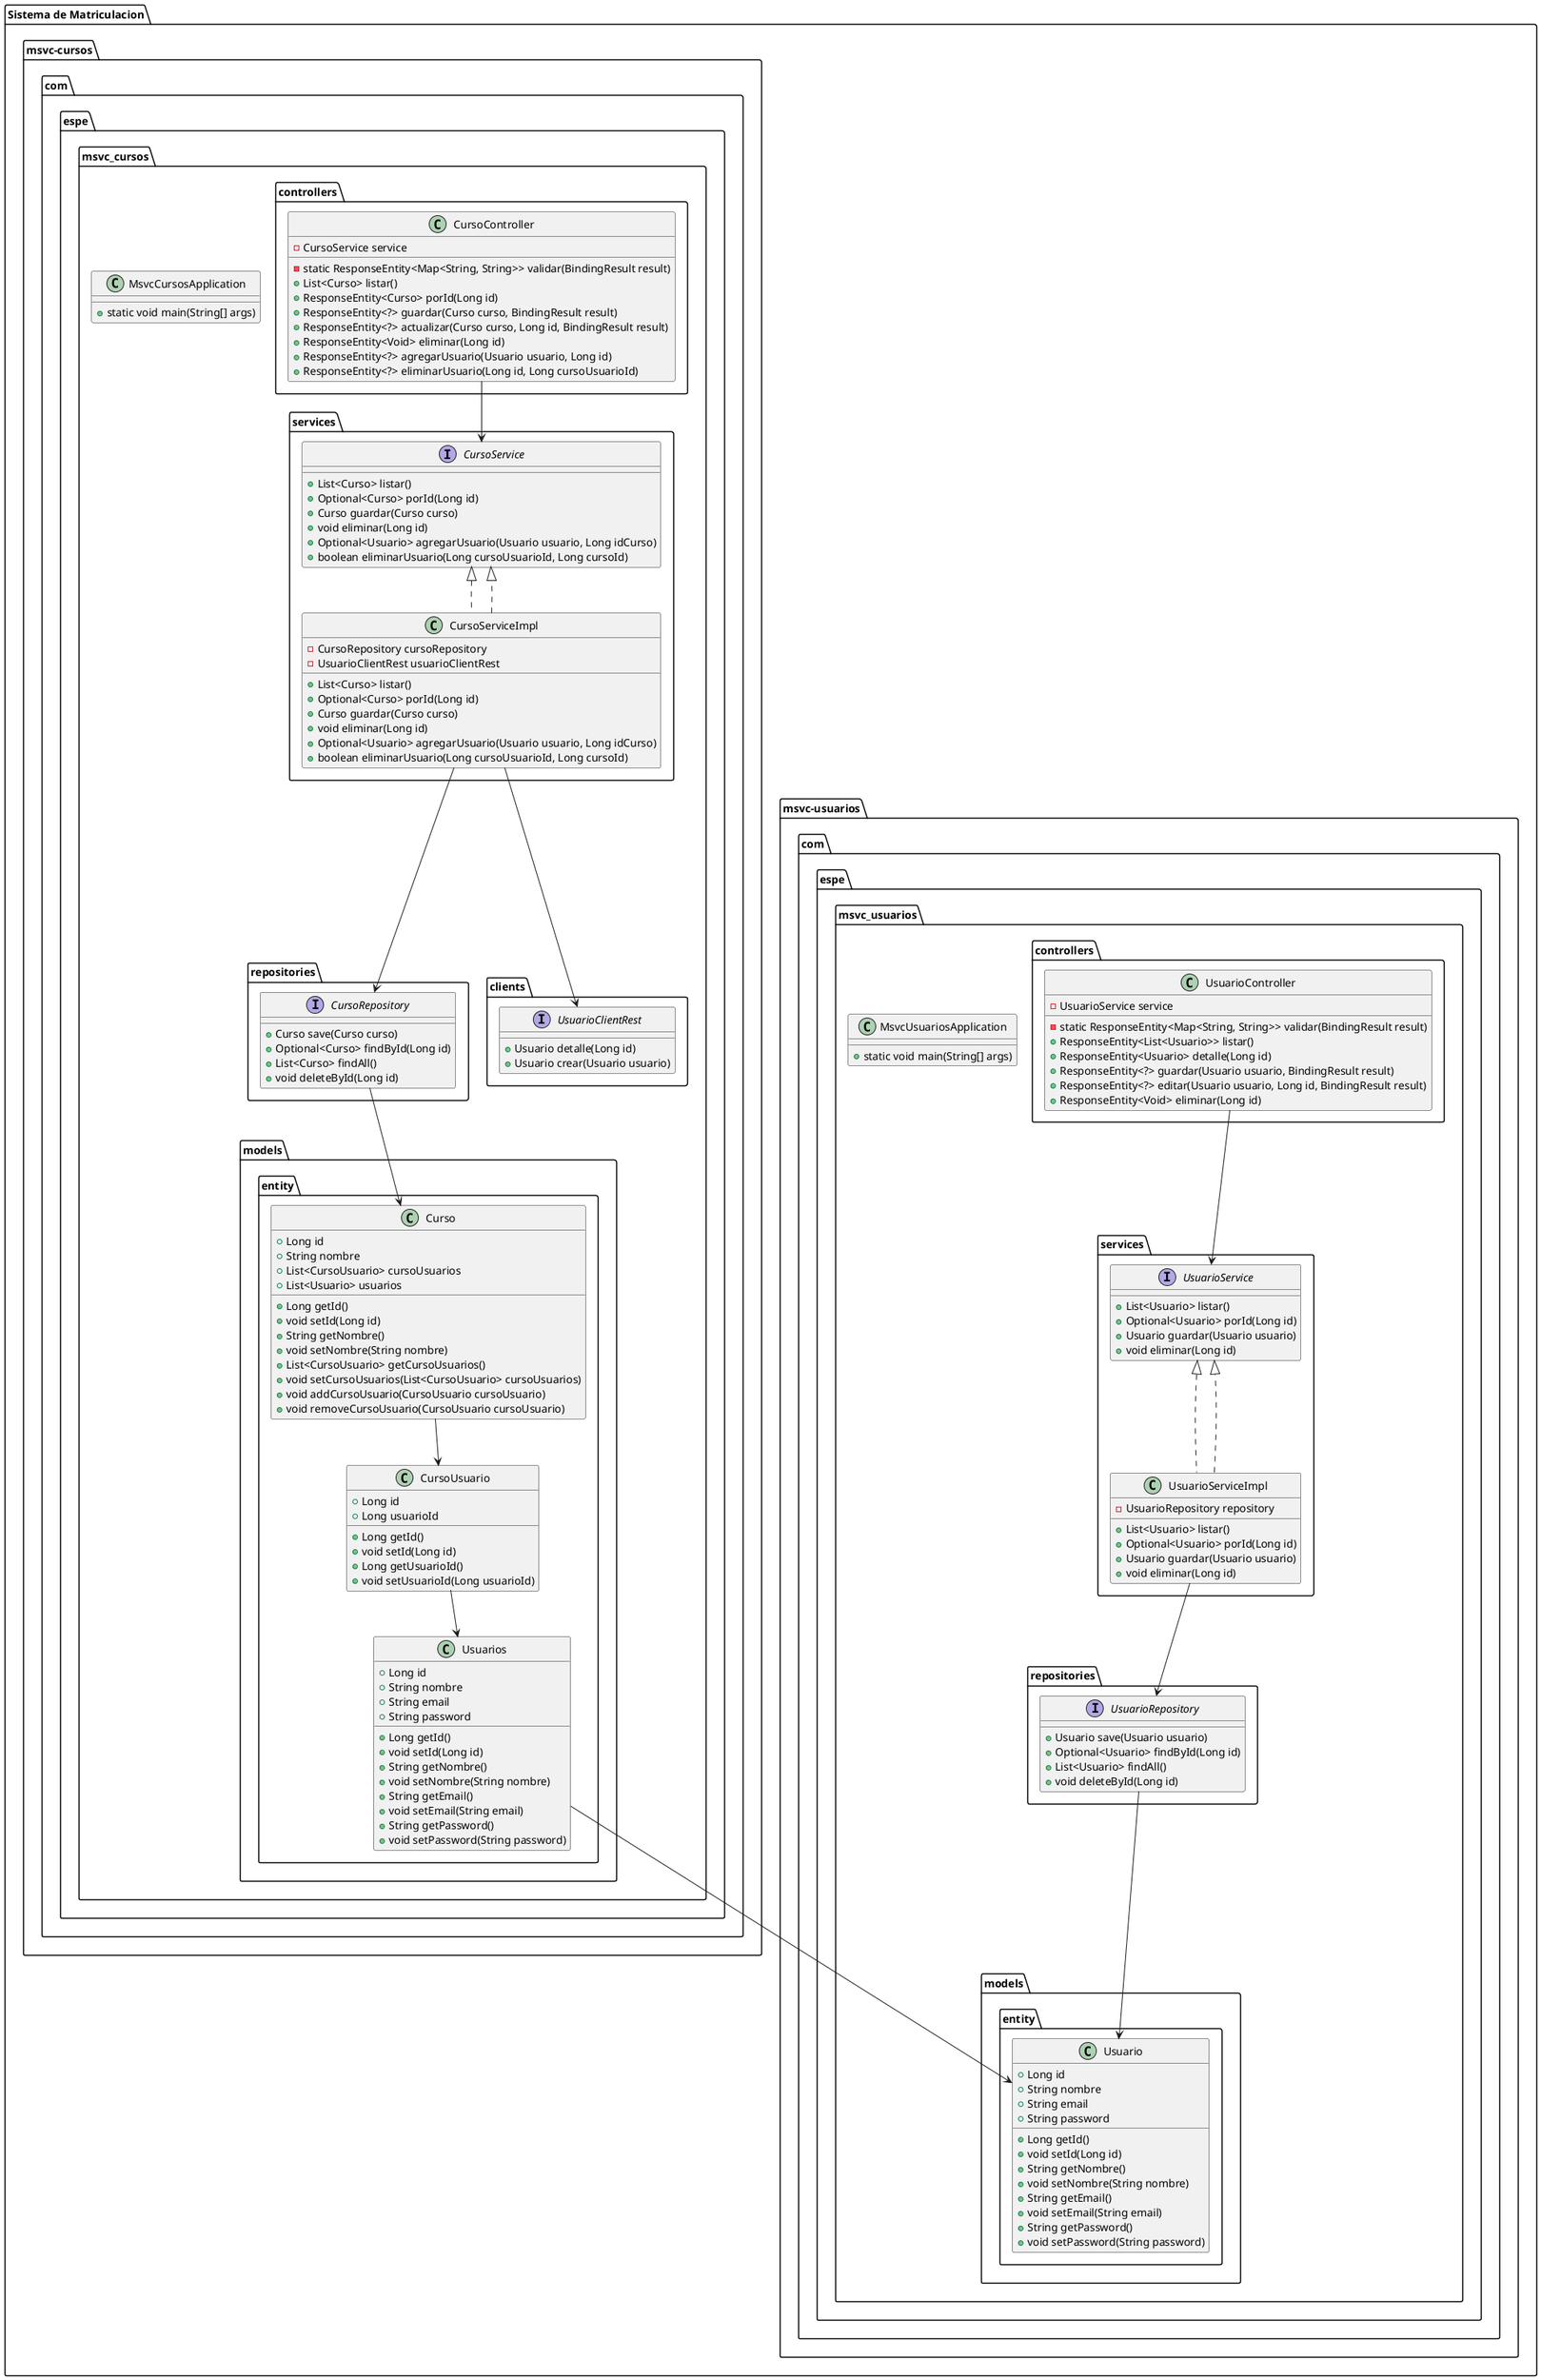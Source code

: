 @startuml

package "Sistema de Matriculacion" {

    package "msvc-usuarios" {
        package com.espe.msvc_usuarios.controllers {
            class UsuarioController {
                - UsuarioService service
                - static ResponseEntity<Map<String, String>> validar(BindingResult result)
                + ResponseEntity<List<Usuario>> listar()
                + ResponseEntity<Usuario> detalle(Long id)
                + ResponseEntity<?> guardar(Usuario usuario, BindingResult result)
                + ResponseEntity<?> editar(Usuario usuario, Long id, BindingResult result)
                + ResponseEntity<Void> eliminar(Long id)
            }
        }

        package com.espe.msvc_usuarios.models.entity {
            class Usuario {
                + Long id
                + String nombre
                + String email
                + String password
                + Long getId()
                + void setId(Long id)
                + String getNombre()
                + void setNombre(String nombre)
                + String getEmail()
                + void setEmail(String email)
                + String getPassword()
                + void setPassword(String password)
            }
        }

        package com.espe.msvc_usuarios.repositories {
            interface UsuarioRepository {
                + Usuario save(Usuario usuario)
                + Optional<Usuario> findById(Long id)
                + List<Usuario> findAll()
                + void deleteById(Long id)
            }
        }

        package com.espe.msvc_usuarios.services {
            interface UsuarioService {
                + List<Usuario> listar()
                + Optional<Usuario> porId(Long id)
                + Usuario guardar(Usuario usuario)
                + void eliminar(Long id)
            }

            class UsuarioServiceImpl implements UsuarioService {
                - UsuarioRepository repository
                + List<Usuario> listar()
                + Optional<Usuario> porId(Long id)
                + Usuario guardar(Usuario usuario)
                + void eliminar(Long id)
            }
        }

        package com.espe.msvc_usuarios {
            class MsvcUsuariosApplication {
                + static void main(String[] args)
            }
        }

        UsuarioController --> UsuarioService
        UsuarioServiceImpl --> UsuarioRepository
        UsuarioRepository --> Usuario
        UsuarioServiceImpl ..|> UsuarioService
    }

    package "msvc-cursos" {
        package com.espe.msvc_cursos.controllers {
            class CursoController {
                - CursoService service
                - static ResponseEntity<Map<String, String>> validar(BindingResult result)
                + List<Curso> listar()
                + ResponseEntity<Curso> porId(Long id)
                + ResponseEntity<?> guardar(Curso curso, BindingResult result)
                + ResponseEntity<?> actualizar(Curso curso, Long id, BindingResult result)
                + ResponseEntity<Void> eliminar(Long id)
                + ResponseEntity<?> agregarUsuario(Usuario usuario, Long id)
                + ResponseEntity<?> eliminarUsuario(Long id, Long cursoUsuarioId)
            }
        }

        package com.espe.msvc_cursos.models.entity {
            class Curso {
                + Long id
                + String nombre
                + List<CursoUsuario> cursoUsuarios
                + List<Usuario> usuarios
                + Long getId()
                + void setId(Long id)
                + String getNombre()
                + void setNombre(String nombre)
                + List<CursoUsuario> getCursoUsuarios()
                + void setCursoUsuarios(List<CursoUsuario> cursoUsuarios)
                + void addCursoUsuario(CursoUsuario cursoUsuario)
                + void removeCursoUsuario(CursoUsuario cursoUsuario)
            }

            class CursoUsuario {
                + Long id
                + Long usuarioId
                + Long getId()
                + void setId(Long id)
                + Long getUsuarioId()
                + void setUsuarioId(Long usuarioId)
            }

            class Usuarios {
                + Long id
                + String nombre
                + String email
                + String password
                + Long getId()
                + void setId(Long id)
                + String getNombre()
                + void setNombre(String nombre)
                + String getEmail()
                + void setEmail(String email)
                + String getPassword()
                + void setPassword(String password)
            }
        }

        package com.espe.msvc_cursos.repositories {
            interface CursoRepository {
                + Curso save(Curso curso)
                + Optional<Curso> findById(Long id)
                + List<Curso> findAll()
                + void deleteById(Long id)
            }
        }

        package com.espe.msvc_cursos.services {
            interface CursoService {
                + List<Curso> listar()
                + Optional<Curso> porId(Long id)
                + Curso guardar(Curso curso)
                + void eliminar(Long id)
                + Optional<Usuario> agregarUsuario(Usuario usuario, Long idCurso)
                + boolean eliminarUsuario(Long cursoUsuarioId, Long cursoId)
            }

            class CursoServiceImpl implements CursoService {
                - CursoRepository cursoRepository
                - UsuarioClientRest usuarioClientRest
                + List<Curso> listar()
                + Optional<Curso> porId(Long id)
                + Curso guardar(Curso curso)
                + void eliminar(Long id)
                + Optional<Usuario> agregarUsuario(Usuario usuario, Long idCurso)
                + boolean eliminarUsuario(Long cursoUsuarioId, Long cursoId)
            }
        }

        package com.espe.msvc_cursos.clients {
            interface UsuarioClientRest {
                + Usuario detalle(Long id)
                + Usuario crear(Usuario usuario)
            }
        }

        package com.espe.msvc_cursos {
            class MsvcCursosApplication {
                + static void main(String[] args)
            }
        }

        CursoController --> CursoService
        CursoServiceImpl --> CursoRepository
        CursoServiceImpl --> UsuarioClientRest
        CursoRepository --> Curso
        CursoServiceImpl ..|> CursoService

        Curso --> CursoUsuario
        CursoUsuario --> Usuarios
        Usuarios --> Usuario
    }
}

@enduml